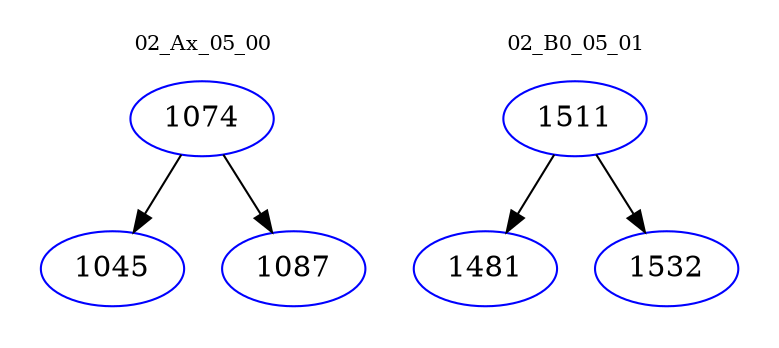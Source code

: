 digraph{
subgraph cluster_0 {
color = white
label = "02_Ax_05_00";
fontsize=10;
T0_1074 [label="1074", color="blue"]
T0_1074 -> T0_1045 [color="black"]
T0_1045 [label="1045", color="blue"]
T0_1074 -> T0_1087 [color="black"]
T0_1087 [label="1087", color="blue"]
}
subgraph cluster_1 {
color = white
label = "02_B0_05_01";
fontsize=10;
T1_1511 [label="1511", color="blue"]
T1_1511 -> T1_1481 [color="black"]
T1_1481 [label="1481", color="blue"]
T1_1511 -> T1_1532 [color="black"]
T1_1532 [label="1532", color="blue"]
}
}
